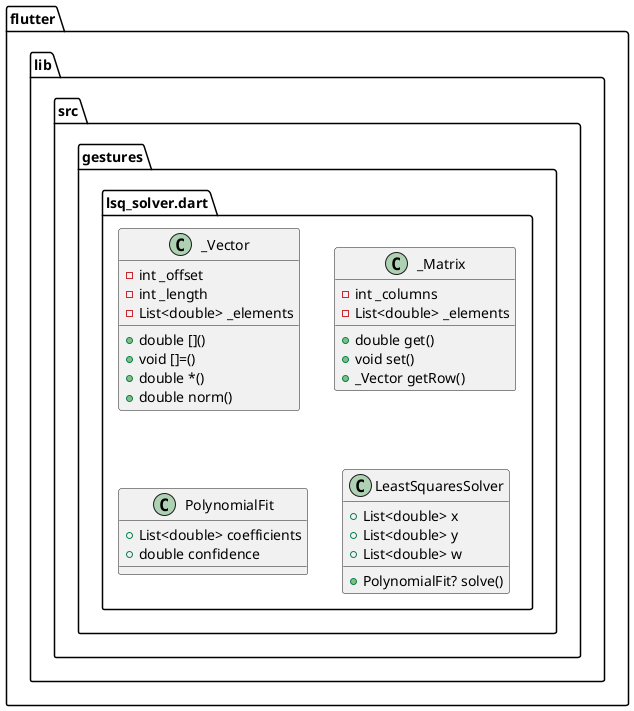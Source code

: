@startuml
set namespaceSeparator ::

class "flutter::lib::src::gestures::lsq_solver.dart::_Vector" {
  -int _offset
  -int _length
  -List<double> _elements
  +double []()
  +void []=()
  +double *()
  +double norm()
}

class "flutter::lib::src::gestures::lsq_solver.dart::_Matrix" {
  -int _columns
  -List<double> _elements
  +double get()
  +void set()
  +_Vector getRow()
}

class "flutter::lib::src::gestures::lsq_solver.dart::PolynomialFit" {
  +List<double> coefficients
  +double confidence
}

class "flutter::lib::src::gestures::lsq_solver.dart::LeastSquaresSolver" {
  +List<double> x
  +List<double> y
  +List<double> w
  +PolynomialFit? solve()
}


@enduml
